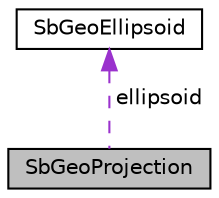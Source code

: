 digraph "SbGeoProjection"
{
 // LATEX_PDF_SIZE
  edge [fontname="Helvetica",fontsize="10",labelfontname="Helvetica",labelfontsize="10"];
  node [fontname="Helvetica",fontsize="10",shape=record];
  Node1 [label="SbGeoProjection",height=0.2,width=0.4,color="black", fillcolor="grey75", style="filled", fontcolor="black",tooltip=" "];
  Node2 -> Node1 [dir="back",color="darkorchid3",fontsize="10",style="dashed",label=" ellipsoid" ,fontname="Helvetica"];
  Node2 [label="SbGeoEllipsoid",height=0.2,width=0.4,color="black", fillcolor="white", style="filled",URL="$classSbGeoEllipsoid.html",tooltip=" "];
}
